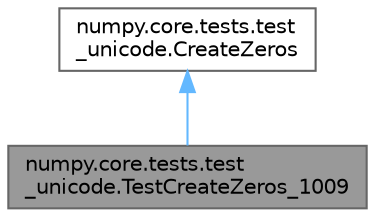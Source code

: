 digraph "numpy.core.tests.test_unicode.TestCreateZeros_1009"
{
 // LATEX_PDF_SIZE
  bgcolor="transparent";
  edge [fontname=Helvetica,fontsize=10,labelfontname=Helvetica,labelfontsize=10];
  node [fontname=Helvetica,fontsize=10,shape=box,height=0.2,width=0.4];
  Node1 [id="Node000001",label="numpy.core.tests.test\l_unicode.TestCreateZeros_1009",height=0.2,width=0.4,color="gray40", fillcolor="grey60", style="filled", fontcolor="black",tooltip=" "];
  Node2 -> Node1 [id="edge1_Node000001_Node000002",dir="back",color="steelblue1",style="solid",tooltip=" "];
  Node2 [id="Node000002",label="numpy.core.tests.test\l_unicode.CreateZeros",height=0.2,width=0.4,color="gray40", fillcolor="white", style="filled",URL="$d0/dec/classnumpy_1_1core_1_1tests_1_1test__unicode_1_1CreateZeros.html",tooltip="Creation tests."];
}
